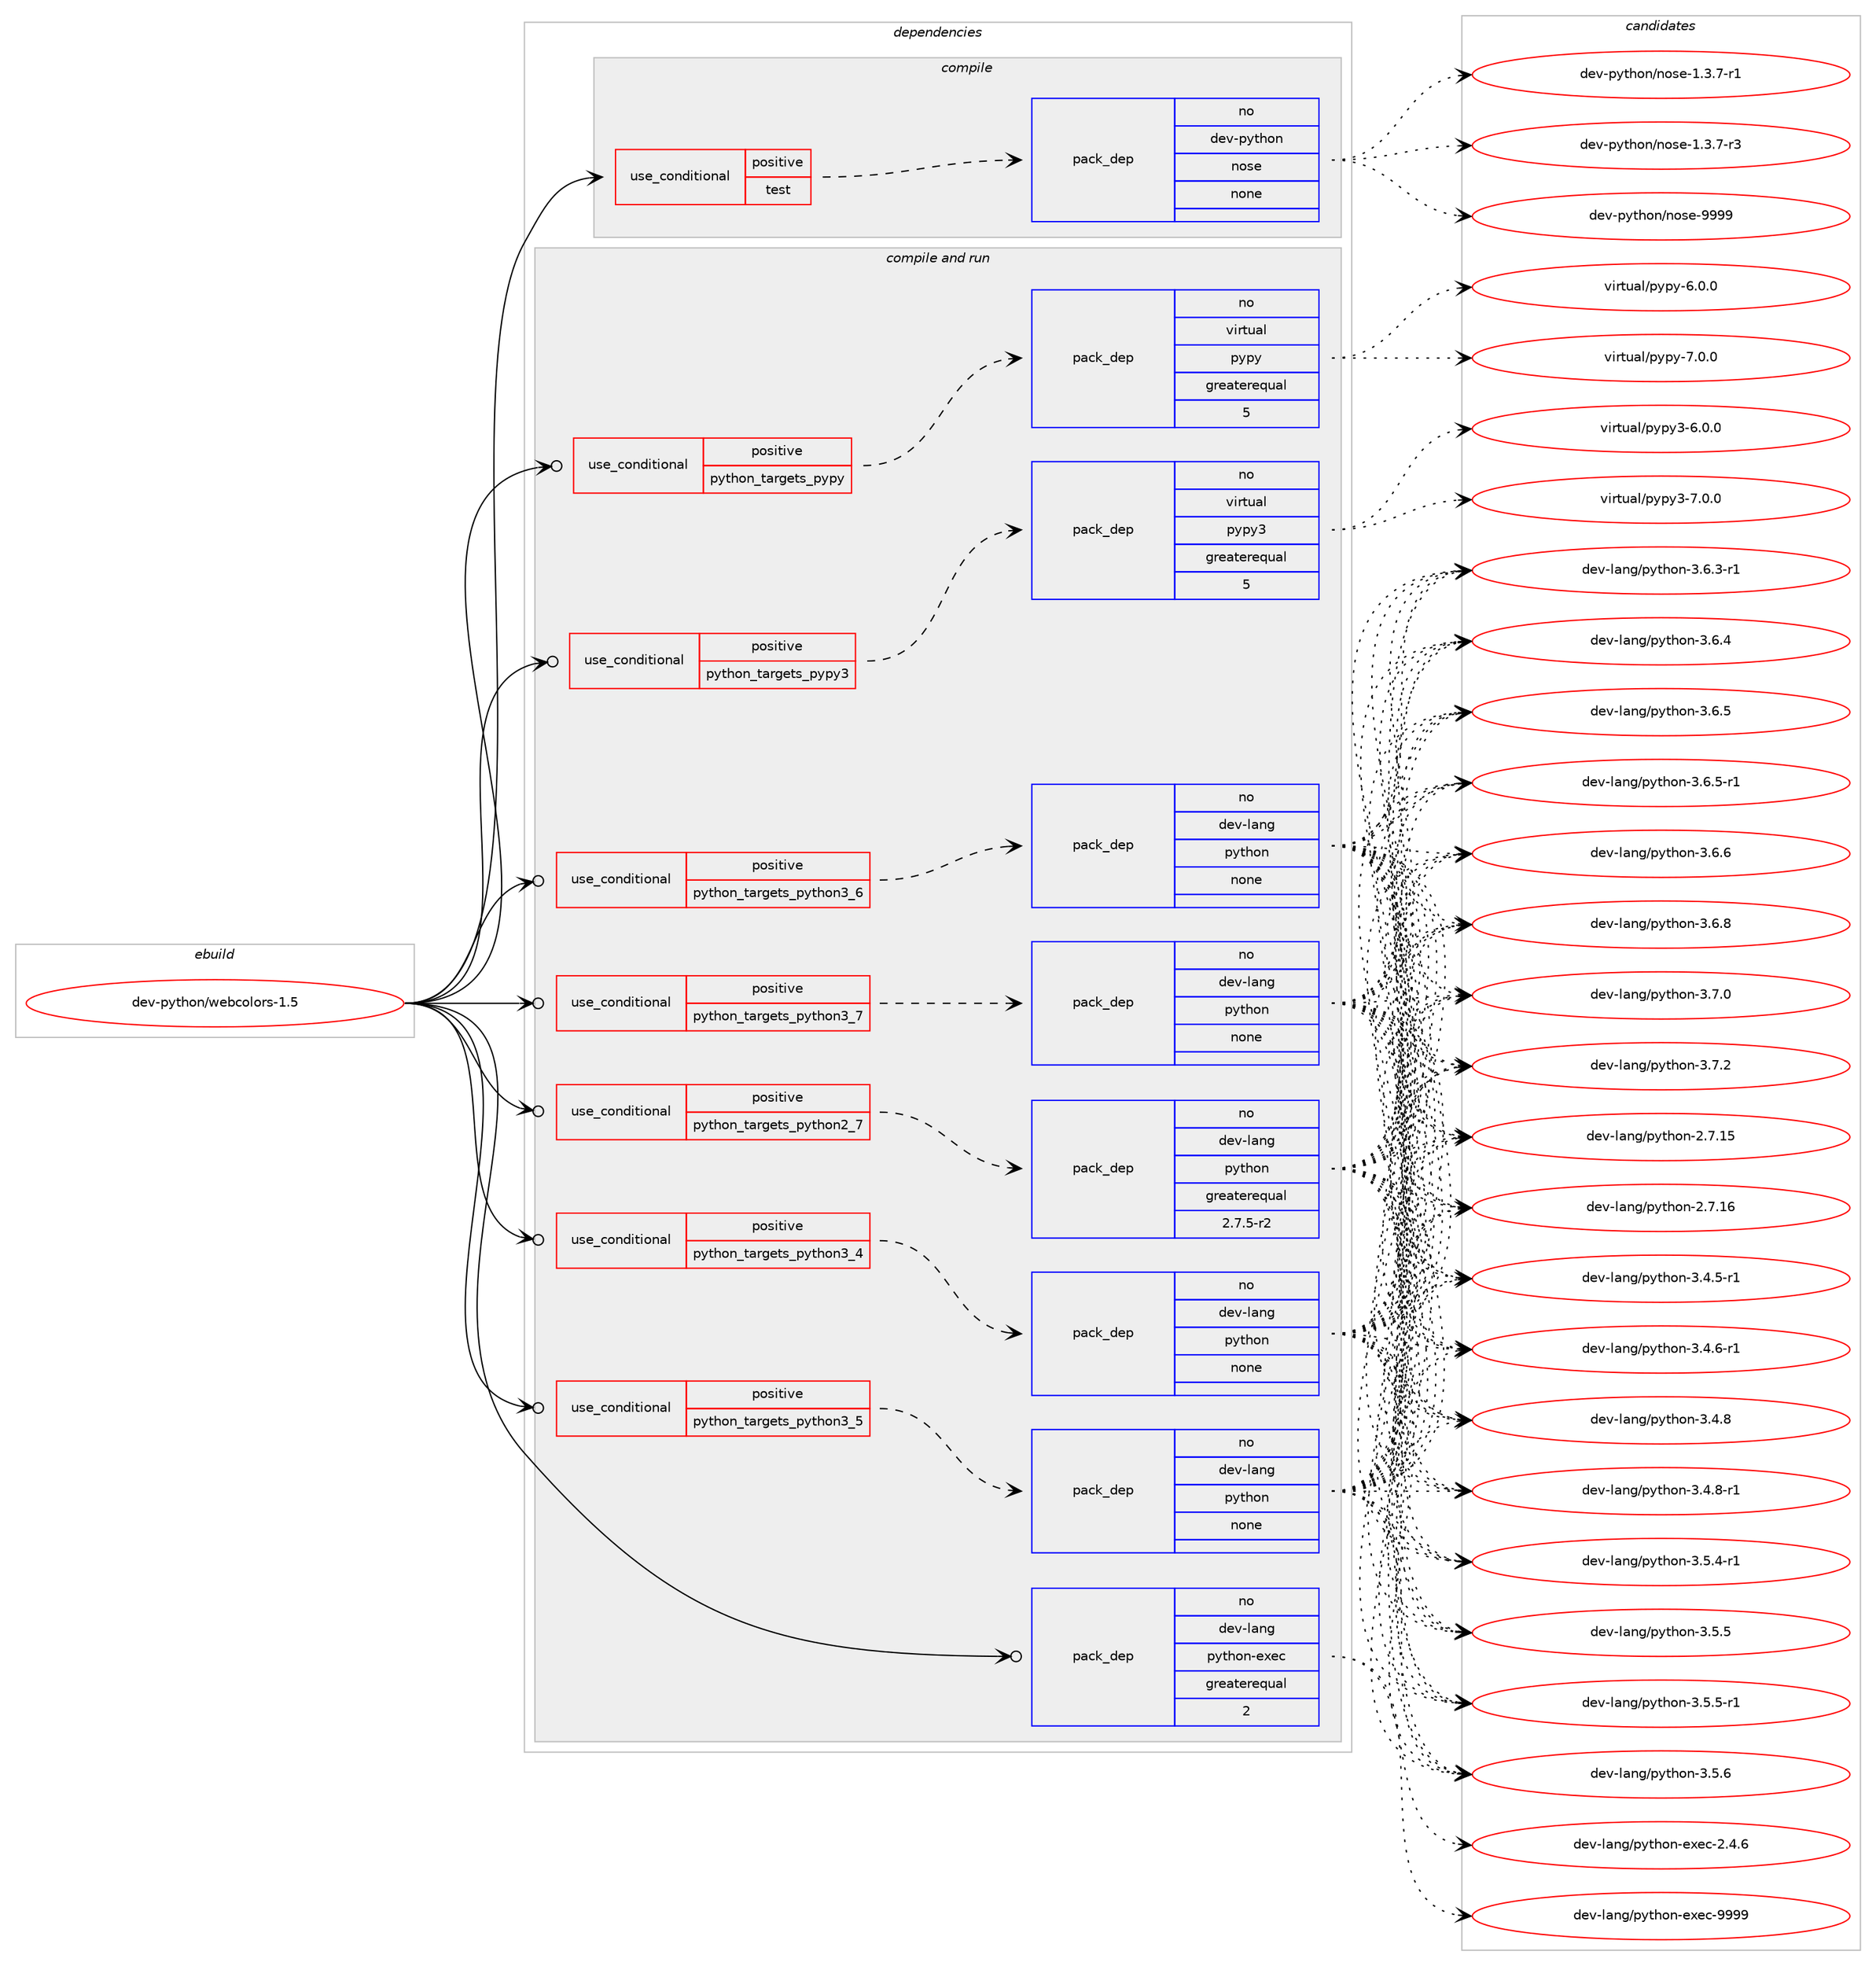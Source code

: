 digraph prolog {

# *************
# Graph options
# *************

newrank=true;
concentrate=true;
compound=true;
graph [rankdir=LR,fontname=Helvetica,fontsize=10,ranksep=1.5];#, ranksep=2.5, nodesep=0.2];
edge  [arrowhead=vee];
node  [fontname=Helvetica,fontsize=10];

# **********
# The ebuild
# **********

subgraph cluster_leftcol {
color=gray;
rank=same;
label=<<i>ebuild</i>>;
id [label="dev-python/webcolors-1.5", color=red, width=4, href="../dev-python/webcolors-1.5.svg"];
}

# ****************
# The dependencies
# ****************

subgraph cluster_midcol {
color=gray;
label=<<i>dependencies</i>>;
subgraph cluster_compile {
fillcolor="#eeeeee";
style=filled;
label=<<i>compile</i>>;
subgraph cond386663 {
dependency1447558 [label=<<TABLE BORDER="0" CELLBORDER="1" CELLSPACING="0" CELLPADDING="4"><TR><TD ROWSPAN="3" CELLPADDING="10">use_conditional</TD></TR><TR><TD>positive</TD></TR><TR><TD>test</TD></TR></TABLE>>, shape=none, color=red];
subgraph pack1037525 {
dependency1447559 [label=<<TABLE BORDER="0" CELLBORDER="1" CELLSPACING="0" CELLPADDING="4" WIDTH="220"><TR><TD ROWSPAN="6" CELLPADDING="30">pack_dep</TD></TR><TR><TD WIDTH="110">no</TD></TR><TR><TD>dev-python</TD></TR><TR><TD>nose</TD></TR><TR><TD>none</TD></TR><TR><TD></TD></TR></TABLE>>, shape=none, color=blue];
}
dependency1447558:e -> dependency1447559:w [weight=20,style="dashed",arrowhead="vee"];
}
id:e -> dependency1447558:w [weight=20,style="solid",arrowhead="vee"];
}
subgraph cluster_compileandrun {
fillcolor="#eeeeee";
style=filled;
label=<<i>compile and run</i>>;
subgraph cond386664 {
dependency1447560 [label=<<TABLE BORDER="0" CELLBORDER="1" CELLSPACING="0" CELLPADDING="4"><TR><TD ROWSPAN="3" CELLPADDING="10">use_conditional</TD></TR><TR><TD>positive</TD></TR><TR><TD>python_targets_pypy</TD></TR></TABLE>>, shape=none, color=red];
subgraph pack1037526 {
dependency1447561 [label=<<TABLE BORDER="0" CELLBORDER="1" CELLSPACING="0" CELLPADDING="4" WIDTH="220"><TR><TD ROWSPAN="6" CELLPADDING="30">pack_dep</TD></TR><TR><TD WIDTH="110">no</TD></TR><TR><TD>virtual</TD></TR><TR><TD>pypy</TD></TR><TR><TD>greaterequal</TD></TR><TR><TD>5</TD></TR></TABLE>>, shape=none, color=blue];
}
dependency1447560:e -> dependency1447561:w [weight=20,style="dashed",arrowhead="vee"];
}
id:e -> dependency1447560:w [weight=20,style="solid",arrowhead="odotvee"];
subgraph cond386665 {
dependency1447562 [label=<<TABLE BORDER="0" CELLBORDER="1" CELLSPACING="0" CELLPADDING="4"><TR><TD ROWSPAN="3" CELLPADDING="10">use_conditional</TD></TR><TR><TD>positive</TD></TR><TR><TD>python_targets_pypy3</TD></TR></TABLE>>, shape=none, color=red];
subgraph pack1037527 {
dependency1447563 [label=<<TABLE BORDER="0" CELLBORDER="1" CELLSPACING="0" CELLPADDING="4" WIDTH="220"><TR><TD ROWSPAN="6" CELLPADDING="30">pack_dep</TD></TR><TR><TD WIDTH="110">no</TD></TR><TR><TD>virtual</TD></TR><TR><TD>pypy3</TD></TR><TR><TD>greaterequal</TD></TR><TR><TD>5</TD></TR></TABLE>>, shape=none, color=blue];
}
dependency1447562:e -> dependency1447563:w [weight=20,style="dashed",arrowhead="vee"];
}
id:e -> dependency1447562:w [weight=20,style="solid",arrowhead="odotvee"];
subgraph cond386666 {
dependency1447564 [label=<<TABLE BORDER="0" CELLBORDER="1" CELLSPACING="0" CELLPADDING="4"><TR><TD ROWSPAN="3" CELLPADDING="10">use_conditional</TD></TR><TR><TD>positive</TD></TR><TR><TD>python_targets_python2_7</TD></TR></TABLE>>, shape=none, color=red];
subgraph pack1037528 {
dependency1447565 [label=<<TABLE BORDER="0" CELLBORDER="1" CELLSPACING="0" CELLPADDING="4" WIDTH="220"><TR><TD ROWSPAN="6" CELLPADDING="30">pack_dep</TD></TR><TR><TD WIDTH="110">no</TD></TR><TR><TD>dev-lang</TD></TR><TR><TD>python</TD></TR><TR><TD>greaterequal</TD></TR><TR><TD>2.7.5-r2</TD></TR></TABLE>>, shape=none, color=blue];
}
dependency1447564:e -> dependency1447565:w [weight=20,style="dashed",arrowhead="vee"];
}
id:e -> dependency1447564:w [weight=20,style="solid",arrowhead="odotvee"];
subgraph cond386667 {
dependency1447566 [label=<<TABLE BORDER="0" CELLBORDER="1" CELLSPACING="0" CELLPADDING="4"><TR><TD ROWSPAN="3" CELLPADDING="10">use_conditional</TD></TR><TR><TD>positive</TD></TR><TR><TD>python_targets_python3_4</TD></TR></TABLE>>, shape=none, color=red];
subgraph pack1037529 {
dependency1447567 [label=<<TABLE BORDER="0" CELLBORDER="1" CELLSPACING="0" CELLPADDING="4" WIDTH="220"><TR><TD ROWSPAN="6" CELLPADDING="30">pack_dep</TD></TR><TR><TD WIDTH="110">no</TD></TR><TR><TD>dev-lang</TD></TR><TR><TD>python</TD></TR><TR><TD>none</TD></TR><TR><TD></TD></TR></TABLE>>, shape=none, color=blue];
}
dependency1447566:e -> dependency1447567:w [weight=20,style="dashed",arrowhead="vee"];
}
id:e -> dependency1447566:w [weight=20,style="solid",arrowhead="odotvee"];
subgraph cond386668 {
dependency1447568 [label=<<TABLE BORDER="0" CELLBORDER="1" CELLSPACING="0" CELLPADDING="4"><TR><TD ROWSPAN="3" CELLPADDING="10">use_conditional</TD></TR><TR><TD>positive</TD></TR><TR><TD>python_targets_python3_5</TD></TR></TABLE>>, shape=none, color=red];
subgraph pack1037530 {
dependency1447569 [label=<<TABLE BORDER="0" CELLBORDER="1" CELLSPACING="0" CELLPADDING="4" WIDTH="220"><TR><TD ROWSPAN="6" CELLPADDING="30">pack_dep</TD></TR><TR><TD WIDTH="110">no</TD></TR><TR><TD>dev-lang</TD></TR><TR><TD>python</TD></TR><TR><TD>none</TD></TR><TR><TD></TD></TR></TABLE>>, shape=none, color=blue];
}
dependency1447568:e -> dependency1447569:w [weight=20,style="dashed",arrowhead="vee"];
}
id:e -> dependency1447568:w [weight=20,style="solid",arrowhead="odotvee"];
subgraph cond386669 {
dependency1447570 [label=<<TABLE BORDER="0" CELLBORDER="1" CELLSPACING="0" CELLPADDING="4"><TR><TD ROWSPAN="3" CELLPADDING="10">use_conditional</TD></TR><TR><TD>positive</TD></TR><TR><TD>python_targets_python3_6</TD></TR></TABLE>>, shape=none, color=red];
subgraph pack1037531 {
dependency1447571 [label=<<TABLE BORDER="0" CELLBORDER="1" CELLSPACING="0" CELLPADDING="4" WIDTH="220"><TR><TD ROWSPAN="6" CELLPADDING="30">pack_dep</TD></TR><TR><TD WIDTH="110">no</TD></TR><TR><TD>dev-lang</TD></TR><TR><TD>python</TD></TR><TR><TD>none</TD></TR><TR><TD></TD></TR></TABLE>>, shape=none, color=blue];
}
dependency1447570:e -> dependency1447571:w [weight=20,style="dashed",arrowhead="vee"];
}
id:e -> dependency1447570:w [weight=20,style="solid",arrowhead="odotvee"];
subgraph cond386670 {
dependency1447572 [label=<<TABLE BORDER="0" CELLBORDER="1" CELLSPACING="0" CELLPADDING="4"><TR><TD ROWSPAN="3" CELLPADDING="10">use_conditional</TD></TR><TR><TD>positive</TD></TR><TR><TD>python_targets_python3_7</TD></TR></TABLE>>, shape=none, color=red];
subgraph pack1037532 {
dependency1447573 [label=<<TABLE BORDER="0" CELLBORDER="1" CELLSPACING="0" CELLPADDING="4" WIDTH="220"><TR><TD ROWSPAN="6" CELLPADDING="30">pack_dep</TD></TR><TR><TD WIDTH="110">no</TD></TR><TR><TD>dev-lang</TD></TR><TR><TD>python</TD></TR><TR><TD>none</TD></TR><TR><TD></TD></TR></TABLE>>, shape=none, color=blue];
}
dependency1447572:e -> dependency1447573:w [weight=20,style="dashed",arrowhead="vee"];
}
id:e -> dependency1447572:w [weight=20,style="solid",arrowhead="odotvee"];
subgraph pack1037533 {
dependency1447574 [label=<<TABLE BORDER="0" CELLBORDER="1" CELLSPACING="0" CELLPADDING="4" WIDTH="220"><TR><TD ROWSPAN="6" CELLPADDING="30">pack_dep</TD></TR><TR><TD WIDTH="110">no</TD></TR><TR><TD>dev-lang</TD></TR><TR><TD>python-exec</TD></TR><TR><TD>greaterequal</TD></TR><TR><TD>2</TD></TR></TABLE>>, shape=none, color=blue];
}
id:e -> dependency1447574:w [weight=20,style="solid",arrowhead="odotvee"];
}
subgraph cluster_run {
fillcolor="#eeeeee";
style=filled;
label=<<i>run</i>>;
}
}

# **************
# The candidates
# **************

subgraph cluster_choices {
rank=same;
color=gray;
label=<<i>candidates</i>>;

subgraph choice1037525 {
color=black;
nodesep=1;
choice10010111845112121116104111110471101111151014549465146554511449 [label="dev-python/nose-1.3.7-r1", color=red, width=4,href="../dev-python/nose-1.3.7-r1.svg"];
choice10010111845112121116104111110471101111151014549465146554511451 [label="dev-python/nose-1.3.7-r3", color=red, width=4,href="../dev-python/nose-1.3.7-r3.svg"];
choice10010111845112121116104111110471101111151014557575757 [label="dev-python/nose-9999", color=red, width=4,href="../dev-python/nose-9999.svg"];
dependency1447559:e -> choice10010111845112121116104111110471101111151014549465146554511449:w [style=dotted,weight="100"];
dependency1447559:e -> choice10010111845112121116104111110471101111151014549465146554511451:w [style=dotted,weight="100"];
dependency1447559:e -> choice10010111845112121116104111110471101111151014557575757:w [style=dotted,weight="100"];
}
subgraph choice1037526 {
color=black;
nodesep=1;
choice1181051141161179710847112121112121455446484648 [label="virtual/pypy-6.0.0", color=red, width=4,href="../virtual/pypy-6.0.0.svg"];
choice1181051141161179710847112121112121455546484648 [label="virtual/pypy-7.0.0", color=red, width=4,href="../virtual/pypy-7.0.0.svg"];
dependency1447561:e -> choice1181051141161179710847112121112121455446484648:w [style=dotted,weight="100"];
dependency1447561:e -> choice1181051141161179710847112121112121455546484648:w [style=dotted,weight="100"];
}
subgraph choice1037527 {
color=black;
nodesep=1;
choice118105114116117971084711212111212151455446484648 [label="virtual/pypy3-6.0.0", color=red, width=4,href="../virtual/pypy3-6.0.0.svg"];
choice118105114116117971084711212111212151455546484648 [label="virtual/pypy3-7.0.0", color=red, width=4,href="../virtual/pypy3-7.0.0.svg"];
dependency1447563:e -> choice118105114116117971084711212111212151455446484648:w [style=dotted,weight="100"];
dependency1447563:e -> choice118105114116117971084711212111212151455546484648:w [style=dotted,weight="100"];
}
subgraph choice1037528 {
color=black;
nodesep=1;
choice10010111845108971101034711212111610411111045504655464953 [label="dev-lang/python-2.7.15", color=red, width=4,href="../dev-lang/python-2.7.15.svg"];
choice10010111845108971101034711212111610411111045504655464954 [label="dev-lang/python-2.7.16", color=red, width=4,href="../dev-lang/python-2.7.16.svg"];
choice1001011184510897110103471121211161041111104551465246534511449 [label="dev-lang/python-3.4.5-r1", color=red, width=4,href="../dev-lang/python-3.4.5-r1.svg"];
choice1001011184510897110103471121211161041111104551465246544511449 [label="dev-lang/python-3.4.6-r1", color=red, width=4,href="../dev-lang/python-3.4.6-r1.svg"];
choice100101118451089711010347112121116104111110455146524656 [label="dev-lang/python-3.4.8", color=red, width=4,href="../dev-lang/python-3.4.8.svg"];
choice1001011184510897110103471121211161041111104551465246564511449 [label="dev-lang/python-3.4.8-r1", color=red, width=4,href="../dev-lang/python-3.4.8-r1.svg"];
choice1001011184510897110103471121211161041111104551465346524511449 [label="dev-lang/python-3.5.4-r1", color=red, width=4,href="../dev-lang/python-3.5.4-r1.svg"];
choice100101118451089711010347112121116104111110455146534653 [label="dev-lang/python-3.5.5", color=red, width=4,href="../dev-lang/python-3.5.5.svg"];
choice1001011184510897110103471121211161041111104551465346534511449 [label="dev-lang/python-3.5.5-r1", color=red, width=4,href="../dev-lang/python-3.5.5-r1.svg"];
choice100101118451089711010347112121116104111110455146534654 [label="dev-lang/python-3.5.6", color=red, width=4,href="../dev-lang/python-3.5.6.svg"];
choice1001011184510897110103471121211161041111104551465446514511449 [label="dev-lang/python-3.6.3-r1", color=red, width=4,href="../dev-lang/python-3.6.3-r1.svg"];
choice100101118451089711010347112121116104111110455146544652 [label="dev-lang/python-3.6.4", color=red, width=4,href="../dev-lang/python-3.6.4.svg"];
choice100101118451089711010347112121116104111110455146544653 [label="dev-lang/python-3.6.5", color=red, width=4,href="../dev-lang/python-3.6.5.svg"];
choice1001011184510897110103471121211161041111104551465446534511449 [label="dev-lang/python-3.6.5-r1", color=red, width=4,href="../dev-lang/python-3.6.5-r1.svg"];
choice100101118451089711010347112121116104111110455146544654 [label="dev-lang/python-3.6.6", color=red, width=4,href="../dev-lang/python-3.6.6.svg"];
choice100101118451089711010347112121116104111110455146544656 [label="dev-lang/python-3.6.8", color=red, width=4,href="../dev-lang/python-3.6.8.svg"];
choice100101118451089711010347112121116104111110455146554648 [label="dev-lang/python-3.7.0", color=red, width=4,href="../dev-lang/python-3.7.0.svg"];
choice100101118451089711010347112121116104111110455146554650 [label="dev-lang/python-3.7.2", color=red, width=4,href="../dev-lang/python-3.7.2.svg"];
dependency1447565:e -> choice10010111845108971101034711212111610411111045504655464953:w [style=dotted,weight="100"];
dependency1447565:e -> choice10010111845108971101034711212111610411111045504655464954:w [style=dotted,weight="100"];
dependency1447565:e -> choice1001011184510897110103471121211161041111104551465246534511449:w [style=dotted,weight="100"];
dependency1447565:e -> choice1001011184510897110103471121211161041111104551465246544511449:w [style=dotted,weight="100"];
dependency1447565:e -> choice100101118451089711010347112121116104111110455146524656:w [style=dotted,weight="100"];
dependency1447565:e -> choice1001011184510897110103471121211161041111104551465246564511449:w [style=dotted,weight="100"];
dependency1447565:e -> choice1001011184510897110103471121211161041111104551465346524511449:w [style=dotted,weight="100"];
dependency1447565:e -> choice100101118451089711010347112121116104111110455146534653:w [style=dotted,weight="100"];
dependency1447565:e -> choice1001011184510897110103471121211161041111104551465346534511449:w [style=dotted,weight="100"];
dependency1447565:e -> choice100101118451089711010347112121116104111110455146534654:w [style=dotted,weight="100"];
dependency1447565:e -> choice1001011184510897110103471121211161041111104551465446514511449:w [style=dotted,weight="100"];
dependency1447565:e -> choice100101118451089711010347112121116104111110455146544652:w [style=dotted,weight="100"];
dependency1447565:e -> choice100101118451089711010347112121116104111110455146544653:w [style=dotted,weight="100"];
dependency1447565:e -> choice1001011184510897110103471121211161041111104551465446534511449:w [style=dotted,weight="100"];
dependency1447565:e -> choice100101118451089711010347112121116104111110455146544654:w [style=dotted,weight="100"];
dependency1447565:e -> choice100101118451089711010347112121116104111110455146544656:w [style=dotted,weight="100"];
dependency1447565:e -> choice100101118451089711010347112121116104111110455146554648:w [style=dotted,weight="100"];
dependency1447565:e -> choice100101118451089711010347112121116104111110455146554650:w [style=dotted,weight="100"];
}
subgraph choice1037529 {
color=black;
nodesep=1;
choice10010111845108971101034711212111610411111045504655464953 [label="dev-lang/python-2.7.15", color=red, width=4,href="../dev-lang/python-2.7.15.svg"];
choice10010111845108971101034711212111610411111045504655464954 [label="dev-lang/python-2.7.16", color=red, width=4,href="../dev-lang/python-2.7.16.svg"];
choice1001011184510897110103471121211161041111104551465246534511449 [label="dev-lang/python-3.4.5-r1", color=red, width=4,href="../dev-lang/python-3.4.5-r1.svg"];
choice1001011184510897110103471121211161041111104551465246544511449 [label="dev-lang/python-3.4.6-r1", color=red, width=4,href="../dev-lang/python-3.4.6-r1.svg"];
choice100101118451089711010347112121116104111110455146524656 [label="dev-lang/python-3.4.8", color=red, width=4,href="../dev-lang/python-3.4.8.svg"];
choice1001011184510897110103471121211161041111104551465246564511449 [label="dev-lang/python-3.4.8-r1", color=red, width=4,href="../dev-lang/python-3.4.8-r1.svg"];
choice1001011184510897110103471121211161041111104551465346524511449 [label="dev-lang/python-3.5.4-r1", color=red, width=4,href="../dev-lang/python-3.5.4-r1.svg"];
choice100101118451089711010347112121116104111110455146534653 [label="dev-lang/python-3.5.5", color=red, width=4,href="../dev-lang/python-3.5.5.svg"];
choice1001011184510897110103471121211161041111104551465346534511449 [label="dev-lang/python-3.5.5-r1", color=red, width=4,href="../dev-lang/python-3.5.5-r1.svg"];
choice100101118451089711010347112121116104111110455146534654 [label="dev-lang/python-3.5.6", color=red, width=4,href="../dev-lang/python-3.5.6.svg"];
choice1001011184510897110103471121211161041111104551465446514511449 [label="dev-lang/python-3.6.3-r1", color=red, width=4,href="../dev-lang/python-3.6.3-r1.svg"];
choice100101118451089711010347112121116104111110455146544652 [label="dev-lang/python-3.6.4", color=red, width=4,href="../dev-lang/python-3.6.4.svg"];
choice100101118451089711010347112121116104111110455146544653 [label="dev-lang/python-3.6.5", color=red, width=4,href="../dev-lang/python-3.6.5.svg"];
choice1001011184510897110103471121211161041111104551465446534511449 [label="dev-lang/python-3.6.5-r1", color=red, width=4,href="../dev-lang/python-3.6.5-r1.svg"];
choice100101118451089711010347112121116104111110455146544654 [label="dev-lang/python-3.6.6", color=red, width=4,href="../dev-lang/python-3.6.6.svg"];
choice100101118451089711010347112121116104111110455146544656 [label="dev-lang/python-3.6.8", color=red, width=4,href="../dev-lang/python-3.6.8.svg"];
choice100101118451089711010347112121116104111110455146554648 [label="dev-lang/python-3.7.0", color=red, width=4,href="../dev-lang/python-3.7.0.svg"];
choice100101118451089711010347112121116104111110455146554650 [label="dev-lang/python-3.7.2", color=red, width=4,href="../dev-lang/python-3.7.2.svg"];
dependency1447567:e -> choice10010111845108971101034711212111610411111045504655464953:w [style=dotted,weight="100"];
dependency1447567:e -> choice10010111845108971101034711212111610411111045504655464954:w [style=dotted,weight="100"];
dependency1447567:e -> choice1001011184510897110103471121211161041111104551465246534511449:w [style=dotted,weight="100"];
dependency1447567:e -> choice1001011184510897110103471121211161041111104551465246544511449:w [style=dotted,weight="100"];
dependency1447567:e -> choice100101118451089711010347112121116104111110455146524656:w [style=dotted,weight="100"];
dependency1447567:e -> choice1001011184510897110103471121211161041111104551465246564511449:w [style=dotted,weight="100"];
dependency1447567:e -> choice1001011184510897110103471121211161041111104551465346524511449:w [style=dotted,weight="100"];
dependency1447567:e -> choice100101118451089711010347112121116104111110455146534653:w [style=dotted,weight="100"];
dependency1447567:e -> choice1001011184510897110103471121211161041111104551465346534511449:w [style=dotted,weight="100"];
dependency1447567:e -> choice100101118451089711010347112121116104111110455146534654:w [style=dotted,weight="100"];
dependency1447567:e -> choice1001011184510897110103471121211161041111104551465446514511449:w [style=dotted,weight="100"];
dependency1447567:e -> choice100101118451089711010347112121116104111110455146544652:w [style=dotted,weight="100"];
dependency1447567:e -> choice100101118451089711010347112121116104111110455146544653:w [style=dotted,weight="100"];
dependency1447567:e -> choice1001011184510897110103471121211161041111104551465446534511449:w [style=dotted,weight="100"];
dependency1447567:e -> choice100101118451089711010347112121116104111110455146544654:w [style=dotted,weight="100"];
dependency1447567:e -> choice100101118451089711010347112121116104111110455146544656:w [style=dotted,weight="100"];
dependency1447567:e -> choice100101118451089711010347112121116104111110455146554648:w [style=dotted,weight="100"];
dependency1447567:e -> choice100101118451089711010347112121116104111110455146554650:w [style=dotted,weight="100"];
}
subgraph choice1037530 {
color=black;
nodesep=1;
choice10010111845108971101034711212111610411111045504655464953 [label="dev-lang/python-2.7.15", color=red, width=4,href="../dev-lang/python-2.7.15.svg"];
choice10010111845108971101034711212111610411111045504655464954 [label="dev-lang/python-2.7.16", color=red, width=4,href="../dev-lang/python-2.7.16.svg"];
choice1001011184510897110103471121211161041111104551465246534511449 [label="dev-lang/python-3.4.5-r1", color=red, width=4,href="../dev-lang/python-3.4.5-r1.svg"];
choice1001011184510897110103471121211161041111104551465246544511449 [label="dev-lang/python-3.4.6-r1", color=red, width=4,href="../dev-lang/python-3.4.6-r1.svg"];
choice100101118451089711010347112121116104111110455146524656 [label="dev-lang/python-3.4.8", color=red, width=4,href="../dev-lang/python-3.4.8.svg"];
choice1001011184510897110103471121211161041111104551465246564511449 [label="dev-lang/python-3.4.8-r1", color=red, width=4,href="../dev-lang/python-3.4.8-r1.svg"];
choice1001011184510897110103471121211161041111104551465346524511449 [label="dev-lang/python-3.5.4-r1", color=red, width=4,href="../dev-lang/python-3.5.4-r1.svg"];
choice100101118451089711010347112121116104111110455146534653 [label="dev-lang/python-3.5.5", color=red, width=4,href="../dev-lang/python-3.5.5.svg"];
choice1001011184510897110103471121211161041111104551465346534511449 [label="dev-lang/python-3.5.5-r1", color=red, width=4,href="../dev-lang/python-3.5.5-r1.svg"];
choice100101118451089711010347112121116104111110455146534654 [label="dev-lang/python-3.5.6", color=red, width=4,href="../dev-lang/python-3.5.6.svg"];
choice1001011184510897110103471121211161041111104551465446514511449 [label="dev-lang/python-3.6.3-r1", color=red, width=4,href="../dev-lang/python-3.6.3-r1.svg"];
choice100101118451089711010347112121116104111110455146544652 [label="dev-lang/python-3.6.4", color=red, width=4,href="../dev-lang/python-3.6.4.svg"];
choice100101118451089711010347112121116104111110455146544653 [label="dev-lang/python-3.6.5", color=red, width=4,href="../dev-lang/python-3.6.5.svg"];
choice1001011184510897110103471121211161041111104551465446534511449 [label="dev-lang/python-3.6.5-r1", color=red, width=4,href="../dev-lang/python-3.6.5-r1.svg"];
choice100101118451089711010347112121116104111110455146544654 [label="dev-lang/python-3.6.6", color=red, width=4,href="../dev-lang/python-3.6.6.svg"];
choice100101118451089711010347112121116104111110455146544656 [label="dev-lang/python-3.6.8", color=red, width=4,href="../dev-lang/python-3.6.8.svg"];
choice100101118451089711010347112121116104111110455146554648 [label="dev-lang/python-3.7.0", color=red, width=4,href="../dev-lang/python-3.7.0.svg"];
choice100101118451089711010347112121116104111110455146554650 [label="dev-lang/python-3.7.2", color=red, width=4,href="../dev-lang/python-3.7.2.svg"];
dependency1447569:e -> choice10010111845108971101034711212111610411111045504655464953:w [style=dotted,weight="100"];
dependency1447569:e -> choice10010111845108971101034711212111610411111045504655464954:w [style=dotted,weight="100"];
dependency1447569:e -> choice1001011184510897110103471121211161041111104551465246534511449:w [style=dotted,weight="100"];
dependency1447569:e -> choice1001011184510897110103471121211161041111104551465246544511449:w [style=dotted,weight="100"];
dependency1447569:e -> choice100101118451089711010347112121116104111110455146524656:w [style=dotted,weight="100"];
dependency1447569:e -> choice1001011184510897110103471121211161041111104551465246564511449:w [style=dotted,weight="100"];
dependency1447569:e -> choice1001011184510897110103471121211161041111104551465346524511449:w [style=dotted,weight="100"];
dependency1447569:e -> choice100101118451089711010347112121116104111110455146534653:w [style=dotted,weight="100"];
dependency1447569:e -> choice1001011184510897110103471121211161041111104551465346534511449:w [style=dotted,weight="100"];
dependency1447569:e -> choice100101118451089711010347112121116104111110455146534654:w [style=dotted,weight="100"];
dependency1447569:e -> choice1001011184510897110103471121211161041111104551465446514511449:w [style=dotted,weight="100"];
dependency1447569:e -> choice100101118451089711010347112121116104111110455146544652:w [style=dotted,weight="100"];
dependency1447569:e -> choice100101118451089711010347112121116104111110455146544653:w [style=dotted,weight="100"];
dependency1447569:e -> choice1001011184510897110103471121211161041111104551465446534511449:w [style=dotted,weight="100"];
dependency1447569:e -> choice100101118451089711010347112121116104111110455146544654:w [style=dotted,weight="100"];
dependency1447569:e -> choice100101118451089711010347112121116104111110455146544656:w [style=dotted,weight="100"];
dependency1447569:e -> choice100101118451089711010347112121116104111110455146554648:w [style=dotted,weight="100"];
dependency1447569:e -> choice100101118451089711010347112121116104111110455146554650:w [style=dotted,weight="100"];
}
subgraph choice1037531 {
color=black;
nodesep=1;
choice10010111845108971101034711212111610411111045504655464953 [label="dev-lang/python-2.7.15", color=red, width=4,href="../dev-lang/python-2.7.15.svg"];
choice10010111845108971101034711212111610411111045504655464954 [label="dev-lang/python-2.7.16", color=red, width=4,href="../dev-lang/python-2.7.16.svg"];
choice1001011184510897110103471121211161041111104551465246534511449 [label="dev-lang/python-3.4.5-r1", color=red, width=4,href="../dev-lang/python-3.4.5-r1.svg"];
choice1001011184510897110103471121211161041111104551465246544511449 [label="dev-lang/python-3.4.6-r1", color=red, width=4,href="../dev-lang/python-3.4.6-r1.svg"];
choice100101118451089711010347112121116104111110455146524656 [label="dev-lang/python-3.4.8", color=red, width=4,href="../dev-lang/python-3.4.8.svg"];
choice1001011184510897110103471121211161041111104551465246564511449 [label="dev-lang/python-3.4.8-r1", color=red, width=4,href="../dev-lang/python-3.4.8-r1.svg"];
choice1001011184510897110103471121211161041111104551465346524511449 [label="dev-lang/python-3.5.4-r1", color=red, width=4,href="../dev-lang/python-3.5.4-r1.svg"];
choice100101118451089711010347112121116104111110455146534653 [label="dev-lang/python-3.5.5", color=red, width=4,href="../dev-lang/python-3.5.5.svg"];
choice1001011184510897110103471121211161041111104551465346534511449 [label="dev-lang/python-3.5.5-r1", color=red, width=4,href="../dev-lang/python-3.5.5-r1.svg"];
choice100101118451089711010347112121116104111110455146534654 [label="dev-lang/python-3.5.6", color=red, width=4,href="../dev-lang/python-3.5.6.svg"];
choice1001011184510897110103471121211161041111104551465446514511449 [label="dev-lang/python-3.6.3-r1", color=red, width=4,href="../dev-lang/python-3.6.3-r1.svg"];
choice100101118451089711010347112121116104111110455146544652 [label="dev-lang/python-3.6.4", color=red, width=4,href="../dev-lang/python-3.6.4.svg"];
choice100101118451089711010347112121116104111110455146544653 [label="dev-lang/python-3.6.5", color=red, width=4,href="../dev-lang/python-3.6.5.svg"];
choice1001011184510897110103471121211161041111104551465446534511449 [label="dev-lang/python-3.6.5-r1", color=red, width=4,href="../dev-lang/python-3.6.5-r1.svg"];
choice100101118451089711010347112121116104111110455146544654 [label="dev-lang/python-3.6.6", color=red, width=4,href="../dev-lang/python-3.6.6.svg"];
choice100101118451089711010347112121116104111110455146544656 [label="dev-lang/python-3.6.8", color=red, width=4,href="../dev-lang/python-3.6.8.svg"];
choice100101118451089711010347112121116104111110455146554648 [label="dev-lang/python-3.7.0", color=red, width=4,href="../dev-lang/python-3.7.0.svg"];
choice100101118451089711010347112121116104111110455146554650 [label="dev-lang/python-3.7.2", color=red, width=4,href="../dev-lang/python-3.7.2.svg"];
dependency1447571:e -> choice10010111845108971101034711212111610411111045504655464953:w [style=dotted,weight="100"];
dependency1447571:e -> choice10010111845108971101034711212111610411111045504655464954:w [style=dotted,weight="100"];
dependency1447571:e -> choice1001011184510897110103471121211161041111104551465246534511449:w [style=dotted,weight="100"];
dependency1447571:e -> choice1001011184510897110103471121211161041111104551465246544511449:w [style=dotted,weight="100"];
dependency1447571:e -> choice100101118451089711010347112121116104111110455146524656:w [style=dotted,weight="100"];
dependency1447571:e -> choice1001011184510897110103471121211161041111104551465246564511449:w [style=dotted,weight="100"];
dependency1447571:e -> choice1001011184510897110103471121211161041111104551465346524511449:w [style=dotted,weight="100"];
dependency1447571:e -> choice100101118451089711010347112121116104111110455146534653:w [style=dotted,weight="100"];
dependency1447571:e -> choice1001011184510897110103471121211161041111104551465346534511449:w [style=dotted,weight="100"];
dependency1447571:e -> choice100101118451089711010347112121116104111110455146534654:w [style=dotted,weight="100"];
dependency1447571:e -> choice1001011184510897110103471121211161041111104551465446514511449:w [style=dotted,weight="100"];
dependency1447571:e -> choice100101118451089711010347112121116104111110455146544652:w [style=dotted,weight="100"];
dependency1447571:e -> choice100101118451089711010347112121116104111110455146544653:w [style=dotted,weight="100"];
dependency1447571:e -> choice1001011184510897110103471121211161041111104551465446534511449:w [style=dotted,weight="100"];
dependency1447571:e -> choice100101118451089711010347112121116104111110455146544654:w [style=dotted,weight="100"];
dependency1447571:e -> choice100101118451089711010347112121116104111110455146544656:w [style=dotted,weight="100"];
dependency1447571:e -> choice100101118451089711010347112121116104111110455146554648:w [style=dotted,weight="100"];
dependency1447571:e -> choice100101118451089711010347112121116104111110455146554650:w [style=dotted,weight="100"];
}
subgraph choice1037532 {
color=black;
nodesep=1;
choice10010111845108971101034711212111610411111045504655464953 [label="dev-lang/python-2.7.15", color=red, width=4,href="../dev-lang/python-2.7.15.svg"];
choice10010111845108971101034711212111610411111045504655464954 [label="dev-lang/python-2.7.16", color=red, width=4,href="../dev-lang/python-2.7.16.svg"];
choice1001011184510897110103471121211161041111104551465246534511449 [label="dev-lang/python-3.4.5-r1", color=red, width=4,href="../dev-lang/python-3.4.5-r1.svg"];
choice1001011184510897110103471121211161041111104551465246544511449 [label="dev-lang/python-3.4.6-r1", color=red, width=4,href="../dev-lang/python-3.4.6-r1.svg"];
choice100101118451089711010347112121116104111110455146524656 [label="dev-lang/python-3.4.8", color=red, width=4,href="../dev-lang/python-3.4.8.svg"];
choice1001011184510897110103471121211161041111104551465246564511449 [label="dev-lang/python-3.4.8-r1", color=red, width=4,href="../dev-lang/python-3.4.8-r1.svg"];
choice1001011184510897110103471121211161041111104551465346524511449 [label="dev-lang/python-3.5.4-r1", color=red, width=4,href="../dev-lang/python-3.5.4-r1.svg"];
choice100101118451089711010347112121116104111110455146534653 [label="dev-lang/python-3.5.5", color=red, width=4,href="../dev-lang/python-3.5.5.svg"];
choice1001011184510897110103471121211161041111104551465346534511449 [label="dev-lang/python-3.5.5-r1", color=red, width=4,href="../dev-lang/python-3.5.5-r1.svg"];
choice100101118451089711010347112121116104111110455146534654 [label="dev-lang/python-3.5.6", color=red, width=4,href="../dev-lang/python-3.5.6.svg"];
choice1001011184510897110103471121211161041111104551465446514511449 [label="dev-lang/python-3.6.3-r1", color=red, width=4,href="../dev-lang/python-3.6.3-r1.svg"];
choice100101118451089711010347112121116104111110455146544652 [label="dev-lang/python-3.6.4", color=red, width=4,href="../dev-lang/python-3.6.4.svg"];
choice100101118451089711010347112121116104111110455146544653 [label="dev-lang/python-3.6.5", color=red, width=4,href="../dev-lang/python-3.6.5.svg"];
choice1001011184510897110103471121211161041111104551465446534511449 [label="dev-lang/python-3.6.5-r1", color=red, width=4,href="../dev-lang/python-3.6.5-r1.svg"];
choice100101118451089711010347112121116104111110455146544654 [label="dev-lang/python-3.6.6", color=red, width=4,href="../dev-lang/python-3.6.6.svg"];
choice100101118451089711010347112121116104111110455146544656 [label="dev-lang/python-3.6.8", color=red, width=4,href="../dev-lang/python-3.6.8.svg"];
choice100101118451089711010347112121116104111110455146554648 [label="dev-lang/python-3.7.0", color=red, width=4,href="../dev-lang/python-3.7.0.svg"];
choice100101118451089711010347112121116104111110455146554650 [label="dev-lang/python-3.7.2", color=red, width=4,href="../dev-lang/python-3.7.2.svg"];
dependency1447573:e -> choice10010111845108971101034711212111610411111045504655464953:w [style=dotted,weight="100"];
dependency1447573:e -> choice10010111845108971101034711212111610411111045504655464954:w [style=dotted,weight="100"];
dependency1447573:e -> choice1001011184510897110103471121211161041111104551465246534511449:w [style=dotted,weight="100"];
dependency1447573:e -> choice1001011184510897110103471121211161041111104551465246544511449:w [style=dotted,weight="100"];
dependency1447573:e -> choice100101118451089711010347112121116104111110455146524656:w [style=dotted,weight="100"];
dependency1447573:e -> choice1001011184510897110103471121211161041111104551465246564511449:w [style=dotted,weight="100"];
dependency1447573:e -> choice1001011184510897110103471121211161041111104551465346524511449:w [style=dotted,weight="100"];
dependency1447573:e -> choice100101118451089711010347112121116104111110455146534653:w [style=dotted,weight="100"];
dependency1447573:e -> choice1001011184510897110103471121211161041111104551465346534511449:w [style=dotted,weight="100"];
dependency1447573:e -> choice100101118451089711010347112121116104111110455146534654:w [style=dotted,weight="100"];
dependency1447573:e -> choice1001011184510897110103471121211161041111104551465446514511449:w [style=dotted,weight="100"];
dependency1447573:e -> choice100101118451089711010347112121116104111110455146544652:w [style=dotted,weight="100"];
dependency1447573:e -> choice100101118451089711010347112121116104111110455146544653:w [style=dotted,weight="100"];
dependency1447573:e -> choice1001011184510897110103471121211161041111104551465446534511449:w [style=dotted,weight="100"];
dependency1447573:e -> choice100101118451089711010347112121116104111110455146544654:w [style=dotted,weight="100"];
dependency1447573:e -> choice100101118451089711010347112121116104111110455146544656:w [style=dotted,weight="100"];
dependency1447573:e -> choice100101118451089711010347112121116104111110455146554648:w [style=dotted,weight="100"];
dependency1447573:e -> choice100101118451089711010347112121116104111110455146554650:w [style=dotted,weight="100"];
}
subgraph choice1037533 {
color=black;
nodesep=1;
choice1001011184510897110103471121211161041111104510112010199455046524654 [label="dev-lang/python-exec-2.4.6", color=red, width=4,href="../dev-lang/python-exec-2.4.6.svg"];
choice10010111845108971101034711212111610411111045101120101994557575757 [label="dev-lang/python-exec-9999", color=red, width=4,href="../dev-lang/python-exec-9999.svg"];
dependency1447574:e -> choice1001011184510897110103471121211161041111104510112010199455046524654:w [style=dotted,weight="100"];
dependency1447574:e -> choice10010111845108971101034711212111610411111045101120101994557575757:w [style=dotted,weight="100"];
}
}

}
